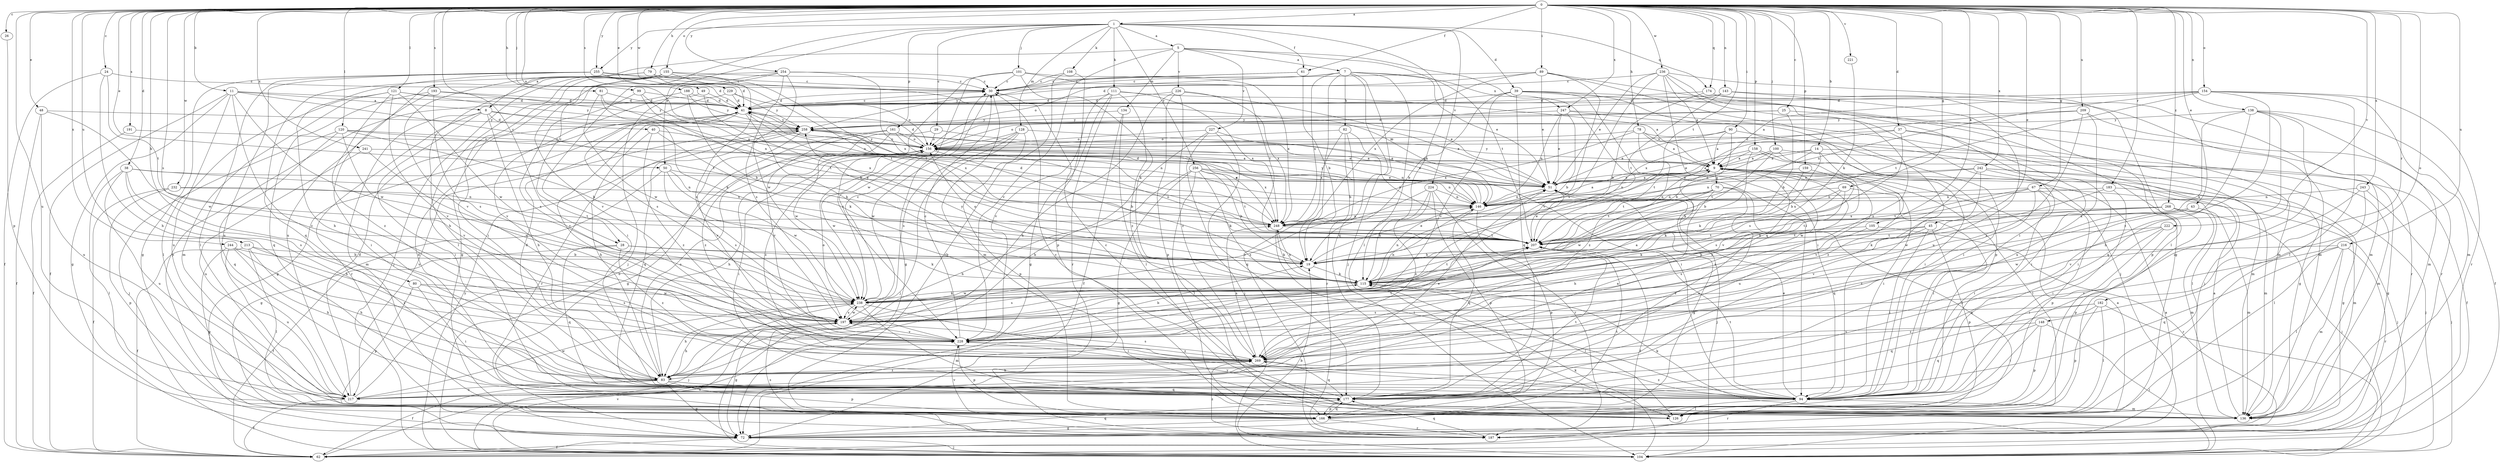 strict digraph  {
0;
1;
5;
7;
8;
9;
11;
14;
19;
24;
25;
26;
28;
29;
30;
37;
38;
39;
40;
41;
43;
45;
48;
49;
50;
51;
61;
62;
67;
69;
70;
72;
78;
79;
80;
81;
82;
83;
89;
90;
94;
99;
100;
101;
104;
105;
108;
111;
115;
120;
121;
126;
128;
134;
136;
138;
143;
146;
148;
154;
155;
156;
158;
159;
161;
166;
174;
177;
182;
183;
187;
188;
191;
193;
197;
207;
209;
213;
216;
217;
221;
222;
224;
226;
227;
228;
229;
232;
236;
238;
241;
242;
243;
244;
247;
248;
254;
255;
256;
258;
268;
269;
0 -> 1  [label=a];
0 -> 11  [label=b];
0 -> 14  [label=b];
0 -> 24  [label=c];
0 -> 25  [label=c];
0 -> 26  [label=c];
0 -> 28  [label=c];
0 -> 37  [label=d];
0 -> 38  [label=d];
0 -> 43  [label=e];
0 -> 45  [label=e];
0 -> 48  [label=e];
0 -> 49  [label=e];
0 -> 50  [label=e];
0 -> 61  [label=f];
0 -> 67  [label=g];
0 -> 69  [label=g];
0 -> 78  [label=h];
0 -> 79  [label=h];
0 -> 80  [label=h];
0 -> 81  [label=h];
0 -> 89  [label=i];
0 -> 90  [label=i];
0 -> 99  [label=j];
0 -> 100  [label=j];
0 -> 105  [label=k];
0 -> 120  [label=l];
0 -> 121  [label=l];
0 -> 138  [label=n];
0 -> 143  [label=n];
0 -> 148  [label=o];
0 -> 154  [label=o];
0 -> 155  [label=o];
0 -> 156  [label=o];
0 -> 158  [label=p];
0 -> 159  [label=p];
0 -> 174  [label=q];
0 -> 182  [label=r];
0 -> 183  [label=r];
0 -> 188  [label=s];
0 -> 191  [label=s];
0 -> 193  [label=s];
0 -> 197  [label=s];
0 -> 207  [label=t];
0 -> 209  [label=u];
0 -> 213  [label=u];
0 -> 216  [label=u];
0 -> 217  [label=u];
0 -> 221  [label=v];
0 -> 222  [label=v];
0 -> 229  [label=w];
0 -> 232  [label=w];
0 -> 236  [label=w];
0 -> 241  [label=x];
0 -> 242  [label=x];
0 -> 243  [label=x];
0 -> 244  [label=x];
0 -> 247  [label=x];
0 -> 254  [label=y];
0 -> 255  [label=y];
0 -> 268  [label=z];
1 -> 5  [label=a];
1 -> 28  [label=c];
1 -> 29  [label=c];
1 -> 39  [label=d];
1 -> 50  [label=e];
1 -> 61  [label=f];
1 -> 101  [label=j];
1 -> 108  [label=k];
1 -> 111  [label=k];
1 -> 115  [label=k];
1 -> 128  [label=m];
1 -> 161  [label=p];
1 -> 174  [label=q];
1 -> 224  [label=v];
1 -> 255  [label=y];
1 -> 256  [label=y];
5 -> 7  [label=a];
5 -> 8  [label=a];
5 -> 94  [label=i];
5 -> 134  [label=m];
5 -> 207  [label=t];
5 -> 226  [label=v];
5 -> 227  [label=v];
5 -> 228  [label=v];
7 -> 30  [label=c];
7 -> 51  [label=e];
7 -> 82  [label=h];
7 -> 104  [label=j];
7 -> 126  [label=l];
7 -> 156  [label=o];
7 -> 177  [label=q];
7 -> 187  [label=r];
7 -> 247  [label=x];
7 -> 248  [label=x];
8 -> 40  [label=d];
8 -> 51  [label=e];
8 -> 83  [label=h];
8 -> 94  [label=i];
8 -> 136  [label=m];
8 -> 187  [label=r];
8 -> 248  [label=x];
9 -> 51  [label=e];
9 -> 70  [label=g];
9 -> 94  [label=i];
9 -> 126  [label=l];
9 -> 146  [label=n];
9 -> 207  [label=t];
9 -> 217  [label=u];
9 -> 258  [label=y];
9 -> 269  [label=z];
11 -> 8  [label=a];
11 -> 41  [label=d];
11 -> 62  [label=f];
11 -> 72  [label=g];
11 -> 207  [label=t];
11 -> 217  [label=u];
11 -> 238  [label=w];
11 -> 269  [label=z];
14 -> 9  [label=a];
14 -> 19  [label=b];
14 -> 51  [label=e];
14 -> 136  [label=m];
14 -> 207  [label=t];
14 -> 269  [label=z];
19 -> 51  [label=e];
19 -> 115  [label=k];
19 -> 156  [label=o];
24 -> 30  [label=c];
24 -> 62  [label=f];
24 -> 83  [label=h];
24 -> 207  [label=t];
25 -> 19  [label=b];
25 -> 156  [label=o];
25 -> 187  [label=r];
25 -> 258  [label=y];
26 -> 166  [label=p];
28 -> 19  [label=b];
28 -> 62  [label=f];
28 -> 115  [label=k];
28 -> 177  [label=q];
28 -> 269  [label=z];
29 -> 51  [label=e];
29 -> 156  [label=o];
29 -> 269  [label=z];
30 -> 41  [label=d];
30 -> 72  [label=g];
30 -> 136  [label=m];
37 -> 72  [label=g];
37 -> 94  [label=i];
37 -> 156  [label=o];
37 -> 197  [label=s];
37 -> 207  [label=t];
38 -> 51  [label=e];
38 -> 83  [label=h];
38 -> 126  [label=l];
38 -> 146  [label=n];
38 -> 197  [label=s];
38 -> 217  [label=u];
39 -> 19  [label=b];
39 -> 41  [label=d];
39 -> 94  [label=i];
39 -> 104  [label=j];
39 -> 136  [label=m];
39 -> 166  [label=p];
39 -> 177  [label=q];
39 -> 228  [label=v];
40 -> 83  [label=h];
40 -> 115  [label=k];
40 -> 156  [label=o];
40 -> 269  [label=z];
41 -> 30  [label=c];
41 -> 72  [label=g];
41 -> 115  [label=k];
41 -> 228  [label=v];
41 -> 248  [label=x];
41 -> 258  [label=y];
43 -> 136  [label=m];
43 -> 228  [label=v];
43 -> 248  [label=x];
43 -> 269  [label=z];
45 -> 94  [label=i];
45 -> 115  [label=k];
45 -> 166  [label=p];
45 -> 207  [label=t];
45 -> 269  [label=z];
48 -> 62  [label=f];
48 -> 217  [label=u];
48 -> 238  [label=w];
48 -> 258  [label=y];
49 -> 19  [label=b];
49 -> 41  [label=d];
49 -> 228  [label=v];
50 -> 51  [label=e];
50 -> 72  [label=g];
50 -> 197  [label=s];
50 -> 238  [label=w];
50 -> 248  [label=x];
51 -> 9  [label=a];
51 -> 72  [label=g];
51 -> 104  [label=j];
51 -> 146  [label=n];
61 -> 19  [label=b];
61 -> 30  [label=c];
61 -> 258  [label=y];
62 -> 9  [label=a];
62 -> 228  [label=v];
67 -> 94  [label=i];
67 -> 104  [label=j];
67 -> 115  [label=k];
67 -> 146  [label=n];
67 -> 166  [label=p];
67 -> 177  [label=q];
67 -> 207  [label=t];
69 -> 94  [label=i];
69 -> 115  [label=k];
69 -> 146  [label=n];
69 -> 197  [label=s];
69 -> 248  [label=x];
70 -> 83  [label=h];
70 -> 126  [label=l];
70 -> 146  [label=n];
70 -> 207  [label=t];
70 -> 217  [label=u];
70 -> 238  [label=w];
72 -> 9  [label=a];
72 -> 62  [label=f];
72 -> 104  [label=j];
72 -> 177  [label=q];
78 -> 9  [label=a];
78 -> 94  [label=i];
78 -> 136  [label=m];
78 -> 156  [label=o];
78 -> 248  [label=x];
78 -> 269  [label=z];
79 -> 30  [label=c];
79 -> 41  [label=d];
79 -> 177  [label=q];
79 -> 207  [label=t];
79 -> 228  [label=v];
80 -> 94  [label=i];
80 -> 166  [label=p];
80 -> 197  [label=s];
80 -> 238  [label=w];
81 -> 41  [label=d];
81 -> 115  [label=k];
81 -> 146  [label=n];
81 -> 238  [label=w];
82 -> 19  [label=b];
82 -> 94  [label=i];
82 -> 156  [label=o];
82 -> 187  [label=r];
82 -> 248  [label=x];
83 -> 41  [label=d];
83 -> 51  [label=e];
83 -> 62  [label=f];
83 -> 72  [label=g];
83 -> 94  [label=i];
83 -> 156  [label=o];
83 -> 166  [label=p];
83 -> 177  [label=q];
83 -> 217  [label=u];
83 -> 269  [label=z];
89 -> 30  [label=c];
89 -> 41  [label=d];
89 -> 51  [label=e];
89 -> 72  [label=g];
89 -> 94  [label=i];
89 -> 228  [label=v];
89 -> 248  [label=x];
90 -> 9  [label=a];
90 -> 19  [label=b];
90 -> 51  [label=e];
90 -> 94  [label=i];
90 -> 156  [label=o];
94 -> 30  [label=c];
94 -> 51  [label=e];
94 -> 126  [label=l];
94 -> 136  [label=m];
94 -> 187  [label=r];
94 -> 207  [label=t];
94 -> 269  [label=z];
99 -> 41  [label=d];
99 -> 146  [label=n];
99 -> 197  [label=s];
99 -> 207  [label=t];
100 -> 9  [label=a];
100 -> 19  [label=b];
100 -> 72  [label=g];
100 -> 126  [label=l];
100 -> 146  [label=n];
101 -> 30  [label=c];
101 -> 115  [label=k];
101 -> 207  [label=t];
101 -> 228  [label=v];
101 -> 238  [label=w];
101 -> 248  [label=x];
104 -> 19  [label=b];
104 -> 115  [label=k];
104 -> 197  [label=s];
104 -> 258  [label=y];
105 -> 187  [label=r];
105 -> 197  [label=s];
105 -> 207  [label=t];
108 -> 30  [label=c];
108 -> 166  [label=p];
108 -> 187  [label=r];
111 -> 9  [label=a];
111 -> 41  [label=d];
111 -> 72  [label=g];
111 -> 187  [label=r];
111 -> 228  [label=v];
111 -> 248  [label=x];
111 -> 269  [label=z];
115 -> 126  [label=l];
115 -> 146  [label=n];
115 -> 197  [label=s];
115 -> 207  [label=t];
115 -> 238  [label=w];
115 -> 248  [label=x];
115 -> 258  [label=y];
120 -> 19  [label=b];
120 -> 104  [label=j];
120 -> 146  [label=n];
120 -> 156  [label=o];
120 -> 177  [label=q];
120 -> 228  [label=v];
121 -> 41  [label=d];
121 -> 126  [label=l];
121 -> 136  [label=m];
121 -> 228  [label=v];
121 -> 238  [label=w];
121 -> 258  [label=y];
121 -> 269  [label=z];
128 -> 51  [label=e];
128 -> 104  [label=j];
128 -> 156  [label=o];
128 -> 166  [label=p];
128 -> 197  [label=s];
128 -> 238  [label=w];
134 -> 62  [label=f];
134 -> 126  [label=l];
134 -> 258  [label=y];
136 -> 9  [label=a];
136 -> 30  [label=c];
136 -> 115  [label=k];
138 -> 62  [label=f];
138 -> 83  [label=h];
138 -> 94  [label=i];
138 -> 115  [label=k];
138 -> 136  [label=m];
138 -> 177  [label=q];
138 -> 258  [label=y];
143 -> 41  [label=d];
143 -> 136  [label=m];
143 -> 156  [label=o];
143 -> 207  [label=t];
143 -> 217  [label=u];
146 -> 9  [label=a];
146 -> 41  [label=d];
146 -> 166  [label=p];
146 -> 177  [label=q];
146 -> 248  [label=x];
146 -> 258  [label=y];
148 -> 94  [label=i];
148 -> 104  [label=j];
148 -> 166  [label=p];
148 -> 177  [label=q];
148 -> 228  [label=v];
154 -> 9  [label=a];
154 -> 41  [label=d];
154 -> 126  [label=l];
154 -> 136  [label=m];
154 -> 187  [label=r];
154 -> 207  [label=t];
154 -> 248  [label=x];
154 -> 269  [label=z];
155 -> 30  [label=c];
155 -> 83  [label=h];
155 -> 94  [label=i];
155 -> 104  [label=j];
155 -> 126  [label=l];
155 -> 197  [label=s];
155 -> 207  [label=t];
155 -> 217  [label=u];
155 -> 228  [label=v];
156 -> 9  [label=a];
156 -> 19  [label=b];
156 -> 41  [label=d];
156 -> 51  [label=e];
156 -> 83  [label=h];
156 -> 94  [label=i];
156 -> 146  [label=n];
156 -> 238  [label=w];
156 -> 248  [label=x];
156 -> 258  [label=y];
156 -> 269  [label=z];
158 -> 9  [label=a];
158 -> 51  [label=e];
158 -> 62  [label=f];
158 -> 115  [label=k];
158 -> 228  [label=v];
159 -> 51  [label=e];
159 -> 115  [label=k];
159 -> 197  [label=s];
161 -> 51  [label=e];
161 -> 72  [label=g];
161 -> 156  [label=o];
161 -> 228  [label=v];
161 -> 238  [label=w];
161 -> 248  [label=x];
166 -> 72  [label=g];
166 -> 177  [label=q];
166 -> 187  [label=r];
166 -> 207  [label=t];
166 -> 228  [label=v];
174 -> 19  [label=b];
174 -> 41  [label=d];
174 -> 136  [label=m];
174 -> 166  [label=p];
177 -> 41  [label=d];
177 -> 166  [label=p];
177 -> 207  [label=t];
177 -> 228  [label=v];
182 -> 104  [label=j];
182 -> 126  [label=l];
182 -> 166  [label=p];
182 -> 177  [label=q];
182 -> 197  [label=s];
182 -> 269  [label=z];
183 -> 94  [label=i];
183 -> 136  [label=m];
183 -> 146  [label=n];
183 -> 238  [label=w];
187 -> 177  [label=q];
187 -> 197  [label=s];
187 -> 269  [label=z];
188 -> 19  [label=b];
188 -> 41  [label=d];
188 -> 166  [label=p];
188 -> 258  [label=y];
191 -> 62  [label=f];
191 -> 156  [label=o];
193 -> 41  [label=d];
193 -> 94  [label=i];
193 -> 177  [label=q];
193 -> 197  [label=s];
193 -> 258  [label=y];
197 -> 9  [label=a];
197 -> 72  [label=g];
197 -> 83  [label=h];
197 -> 228  [label=v];
197 -> 238  [label=w];
207 -> 19  [label=b];
207 -> 51  [label=e];
207 -> 62  [label=f];
207 -> 156  [label=o];
209 -> 187  [label=r];
209 -> 217  [label=u];
209 -> 248  [label=x];
209 -> 258  [label=y];
209 -> 269  [label=z];
213 -> 19  [label=b];
213 -> 62  [label=f];
213 -> 83  [label=h];
213 -> 126  [label=l];
213 -> 228  [label=v];
216 -> 19  [label=b];
216 -> 126  [label=l];
216 -> 136  [label=m];
216 -> 177  [label=q];
216 -> 187  [label=r];
216 -> 228  [label=v];
217 -> 9  [label=a];
217 -> 41  [label=d];
217 -> 62  [label=f];
217 -> 156  [label=o];
217 -> 238  [label=w];
221 -> 115  [label=k];
222 -> 94  [label=i];
222 -> 177  [label=q];
222 -> 207  [label=t];
222 -> 238  [label=w];
224 -> 115  [label=k];
224 -> 146  [label=n];
224 -> 166  [label=p];
224 -> 187  [label=r];
224 -> 197  [label=s];
224 -> 269  [label=z];
226 -> 41  [label=d];
226 -> 51  [label=e];
226 -> 83  [label=h];
226 -> 166  [label=p];
226 -> 248  [label=x];
226 -> 269  [label=z];
227 -> 83  [label=h];
227 -> 104  [label=j];
227 -> 156  [label=o];
227 -> 177  [label=q];
227 -> 207  [label=t];
228 -> 19  [label=b];
228 -> 30  [label=c];
228 -> 156  [label=o];
228 -> 166  [label=p];
228 -> 207  [label=t];
228 -> 269  [label=z];
229 -> 41  [label=d];
229 -> 156  [label=o];
229 -> 197  [label=s];
229 -> 258  [label=y];
232 -> 62  [label=f];
232 -> 146  [label=n];
232 -> 166  [label=p];
232 -> 207  [label=t];
236 -> 9  [label=a];
236 -> 30  [label=c];
236 -> 51  [label=e];
236 -> 94  [label=i];
236 -> 126  [label=l];
236 -> 177  [label=q];
236 -> 197  [label=s];
236 -> 269  [label=z];
238 -> 30  [label=c];
238 -> 83  [label=h];
238 -> 94  [label=i];
238 -> 104  [label=j];
238 -> 115  [label=k];
238 -> 136  [label=m];
238 -> 146  [label=n];
238 -> 197  [label=s];
241 -> 9  [label=a];
241 -> 197  [label=s];
241 -> 217  [label=u];
242 -> 51  [label=e];
242 -> 72  [label=g];
242 -> 104  [label=j];
242 -> 136  [label=m];
242 -> 146  [label=n];
242 -> 228  [label=v];
242 -> 238  [label=w];
243 -> 104  [label=j];
243 -> 126  [label=l];
243 -> 146  [label=n];
243 -> 228  [label=v];
244 -> 19  [label=b];
244 -> 83  [label=h];
244 -> 166  [label=p];
244 -> 217  [label=u];
244 -> 269  [label=z];
247 -> 19  [label=b];
247 -> 51  [label=e];
247 -> 94  [label=i];
247 -> 104  [label=j];
247 -> 146  [label=n];
247 -> 258  [label=y];
248 -> 41  [label=d];
248 -> 94  [label=i];
248 -> 115  [label=k];
248 -> 207  [label=t];
254 -> 30  [label=c];
254 -> 72  [label=g];
254 -> 94  [label=i];
254 -> 104  [label=j];
254 -> 197  [label=s];
254 -> 238  [label=w];
254 -> 248  [label=x];
255 -> 30  [label=c];
255 -> 41  [label=d];
255 -> 72  [label=g];
255 -> 83  [label=h];
255 -> 126  [label=l];
255 -> 146  [label=n];
255 -> 217  [label=u];
256 -> 19  [label=b];
256 -> 51  [label=e];
256 -> 72  [label=g];
256 -> 83  [label=h];
256 -> 115  [label=k];
256 -> 126  [label=l];
256 -> 146  [label=n];
256 -> 207  [label=t];
258 -> 156  [label=o];
258 -> 177  [label=q];
258 -> 187  [label=r];
258 -> 217  [label=u];
258 -> 228  [label=v];
268 -> 104  [label=j];
268 -> 115  [label=k];
268 -> 136  [label=m];
268 -> 166  [label=p];
268 -> 207  [label=t];
268 -> 248  [label=x];
269 -> 83  [label=h];
269 -> 177  [label=q];
269 -> 197  [label=s];
269 -> 248  [label=x];
}

